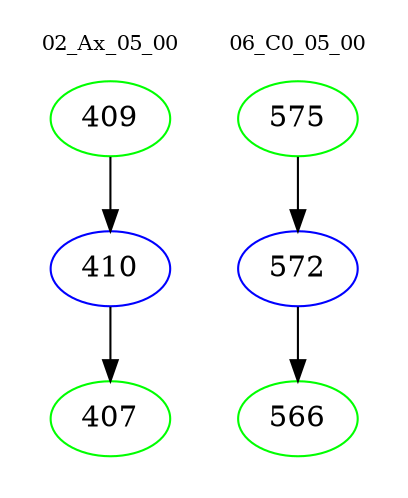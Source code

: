 digraph{
subgraph cluster_0 {
color = white
label = "02_Ax_05_00";
fontsize=10;
T0_409 [label="409", color="green"]
T0_409 -> T0_410 [color="black"]
T0_410 [label="410", color="blue"]
T0_410 -> T0_407 [color="black"]
T0_407 [label="407", color="green"]
}
subgraph cluster_1 {
color = white
label = "06_C0_05_00";
fontsize=10;
T1_575 [label="575", color="green"]
T1_575 -> T1_572 [color="black"]
T1_572 [label="572", color="blue"]
T1_572 -> T1_566 [color="black"]
T1_566 [label="566", color="green"]
}
}
